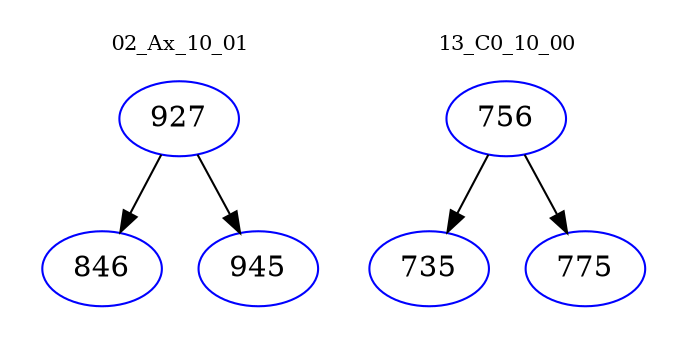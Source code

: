 digraph{
subgraph cluster_0 {
color = white
label = "02_Ax_10_01";
fontsize=10;
T0_927 [label="927", color="blue"]
T0_927 -> T0_846 [color="black"]
T0_846 [label="846", color="blue"]
T0_927 -> T0_945 [color="black"]
T0_945 [label="945", color="blue"]
}
subgraph cluster_1 {
color = white
label = "13_C0_10_00";
fontsize=10;
T1_756 [label="756", color="blue"]
T1_756 -> T1_735 [color="black"]
T1_735 [label="735", color="blue"]
T1_756 -> T1_775 [color="black"]
T1_775 [label="775", color="blue"]
}
}
